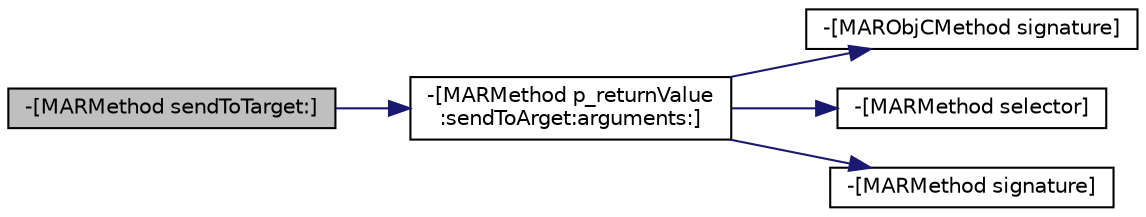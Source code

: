 digraph "-[MARMethod sendToTarget:]"
{
  edge [fontname="Helvetica",fontsize="10",labelfontname="Helvetica",labelfontsize="10"];
  node [fontname="Helvetica",fontsize="10",shape=record];
  rankdir="LR";
  Node45 [label="-[MARMethod sendToTarget:]",height=0.2,width=0.4,color="black", fillcolor="grey75", style="filled", fontcolor="black"];
  Node45 -> Node46 [color="midnightblue",fontsize="10",style="solid",fontname="Helvetica"];
  Node46 [label="-[MARMethod p_returnValue\l:sendToArget:arguments:]",height=0.2,width=0.4,color="black", fillcolor="white", style="filled",URL="$interface_m_a_r_method.html#aef48254a78196c3b15b6ec131902637d"];
  Node46 -> Node47 [color="midnightblue",fontsize="10",style="solid",fontname="Helvetica"];
  Node47 [label="-[MARObjCMethod signature]",height=0.2,width=0.4,color="black", fillcolor="white", style="filled",URL="$interface_m_a_r_obj_c_method.html#a2c706d26be0104fb5c705f2e30b2c7c4"];
  Node46 -> Node48 [color="midnightblue",fontsize="10",style="solid",fontname="Helvetica"];
  Node48 [label="-[MARMethod selector]",height=0.2,width=0.4,color="black", fillcolor="white", style="filled",URL="$interface_m_a_r_method.html#a7f6933667f10c7a93cfc392cf75bb46b"];
  Node46 -> Node49 [color="midnightblue",fontsize="10",style="solid",fontname="Helvetica"];
  Node49 [label="-[MARMethod signature]",height=0.2,width=0.4,color="black", fillcolor="white", style="filled",URL="$interface_m_a_r_method.html#a95142a29169eb3b6d4b3c5e8d0db54a5"];
}
